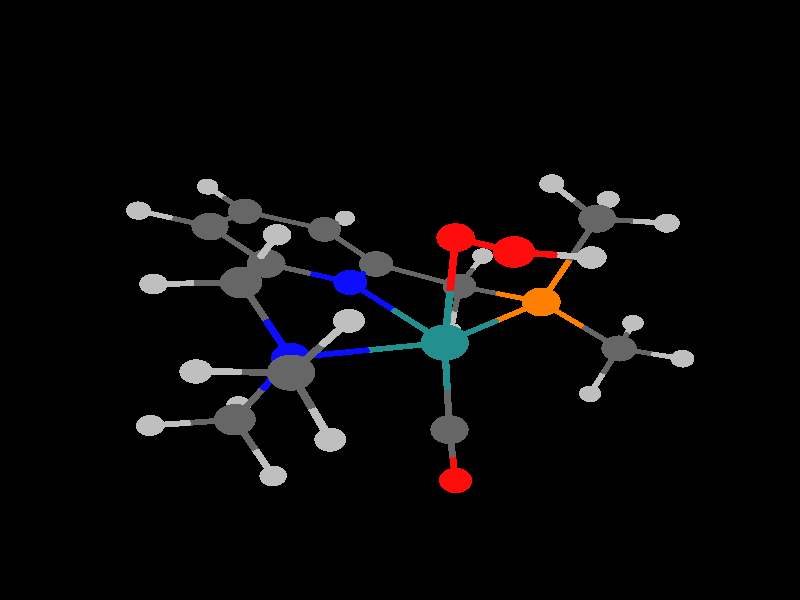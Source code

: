 global_settings {
	ambient_light rgb <0.200000002980232, 0.200000002980232, 0.200000002980232>
	max_trace_level 15
}

background { color rgb <0,0,0> }

camera {
	perspective
	location <5.79310918958459, -11.7873837717279, -8.23464050214226>
	angle 40
	up <0.00645933993570576, 0.565410162598623, -0.82478459306524>
	right <-0.93102436592069, -0.297575932116873, -0.211286996019044> * 1
	direction <-0.364899858851127, 0.769259327311, 0.52448849401627> }

light_source {
	<-18.9716428887585, -30.9052839956533, -64.2263242484446>
	color rgb <1, 1, 1>
	fade_distance 101.074792491671
	fade_power 0
	parallel
	point_at <18.9716428887585, 30.9052839956533, 64.2263242484446>
}

light_source {
	<28.6492007699246, 51.4712019944642, -7.38226829808859>
	color rgb <0.300000011920929, 0.300000011920929, 0.300000011920929>
	fade_distance 101.074792491671
	fade_power 0
	parallel
	point_at <-28.6492007699246, -51.4712019944642, 7.38226829808859>
}

#default {
	finish {ambient .8 diffuse 1 specular 1 roughness .005 metallic 0.5}
}

union {
}
union {
cylinder {
	<-1.008704, -2.148373, -2.487176>, 	<-0.561731569322887, -2.08679441711229, -2.48218793375572>, 0.05
	pigment { rgbt <0.75, 0.75, 0.75, 0> }
}
cylinder {
	<-0.561731569322887, -2.08679441711229, -2.48218793375572>, 	<-0.048192, -2.016045, -2.476457>, 0.05
	pigment { rgbt <1, 0.0500000007450581, 0.0500000007450581, 0> }
}
cylinder {
	<-0.048192, -2.016045, -2.476457>, 	<0.0042385, -1.3467675, -2.208906>, 0.05
	pigment { rgbt <1, 0.0500000007450581, 0.0500000007450581, 0> }
}
cylinder {
	<0.0042385, -1.3467675, -2.208906>, 	<0.056669, -0.67749, -1.941355>, 0.05
	pigment { rgbt <1, 0.0500000007450581, 0.0500000007450581, 0> }
}
cylinder {
	<-1.881692, 0.802701, -2.33215>, 	<-2.28724275442765, 0.732806467482469, -2.04464253362031>, 0.05
	pigment { rgbt <0.75, 0.75, 0.75, 0> }
}
cylinder {
	<-2.28724275442765, 0.732806467482469, -2.04464253362031>, 	<-2.770347, 0.649546, -1.702155>, 0.05
	pigment { rgbt <0.400000005960464, 0.400000005960464, 0.400000005960464, 0> }
}
cylinder {
	<-3.331698, -0.204216, -2.110333>, 	<-3.07551140376649, 0.185419683865384, -1.92405074081207>, 0.05
	pigment { rgbt <0.75, 0.75, 0.75, 0> }
}
cylinder {
	<-3.07551140376649, 0.185419683865384, -1.92405074081207>, 	<-2.770347, 0.649546, -1.702155>, 0.05
	pigment { rgbt <0.400000005960464, 0.400000005960464, 0.400000005960464, 0> }
}
cylinder {
	<0.056669, -0.67749, -1.941355>, 	<-0.0822377515888648, -0.786809330477391, -0.955131934421478>, 0.05
	pigment { rgbt <1, 0.0500000007450581, 0.0500000007450581, 0> }
}
cylinder {
	<-0.0822377515888648, -0.786809330477391, -0.955131934421478>, 	<-0.232901, -0.905381, 0.114561>, 0.05
	pigment { rgbt <0.140000000596046, 0.560000002384186, 0.560000002384186, 0> }
}
cylinder {
	<-2.770347, 0.649546, -1.702155>, 	<-3.12244793465253, 1.13301972602019, -1.69666709000721>, 0.05
	pigment { rgbt <0.400000005960464, 0.400000005960464, 0.400000005960464, 0> }
}
cylinder {
	<-3.12244793465253, 1.13301972602019, -1.69666709000721>, 	<-3.418036, 1.538895, -1.69206>, 0.05
	pigment { rgbt <0.75, 0.75, 0.75, 0> }
}
cylinder {
	<-2.770347, 0.649546, -1.702155>, 	<-2.4740666136329, 0.42998414199124, -0.871731004424942>, 0.05
	pigment { rgbt <0.400000005960464, 0.400000005960464, 0.400000005960464, 0> }
}
cylinder {
	<-2.4740666136329, 0.42998414199124, -0.871731004424942>, 	<-2.172569, 0.206556, -0.026684>, 0.05
	pigment { rgbt <1, 0.5, 0, 0> }
}
cylinder {
	<2.247294, -0.243922, -1.655123>, 	<2.37388276377347, -0.170314912036659, -1.17400518241995>, 0.05
	pigment { rgbt <0.75, 0.75, 0.75, 0> }
}
cylinder {
	<2.37388276377347, -0.170314912036659, -1.17400518241995>, 	<2.524636, -0.082657, -0.601047>, 0.05
	pigment { rgbt <0.400000005960464, 0.400000005960464, 0.400000005960464, 0> }
}
cylinder {
	<1.907986, -2.50833, -1.534137>, 	<2.13075072430323, -2.49502472323404, -1.08622690008315>, 0.05
	pigment { rgbt <0.75, 0.75, 0.75, 0> }
}
cylinder {
	<2.13075072430323, -2.49502472323404, -1.08622690008315>, 	<2.39625, -2.479167, -0.552391>, 0.05
	pigment { rgbt <0.400000005960464, 0.400000005960464, 0.400000005960464, 0> }
}
cylinder {
	<3.497089, -2.541627, -0.661217>, 	<2.9943606969537, -2.51310292898846, -0.611518624209066>, 0.05
	pigment { rgbt <0.75, 0.75, 0.75, 0> }
}
cylinder {
	<2.9943606969537, -2.51310292898846, -0.611518624209066>, 	<2.39625, -2.479167, -0.552391>, 0.05
	pigment { rgbt <0.400000005960464, 0.400000005960464, 0.400000005960464, 0> }
}
cylinder {
	<2.524636, -0.082657, -0.601047>, 	<3.12216585153806, -0.0449339856783966, -0.550356037223784>, 0.05
	pigment { rgbt <0.400000005960464, 0.400000005960464, 0.400000005960464, 0> }
}
cylinder {
	<3.12216585153806, -0.0449339856783966, -0.550356037223784>, 	<3.624228, -0.013238, -0.507764>, 0.05
	pigment { rgbt <0.75, 0.75, 0.75, 0> }
}
cylinder {
	<2.524636, -0.082657, -0.601047>, 	<2.192647, 0.5614525, -0.399004>, 0.05
	pigment { rgbt <0.400000005960464, 0.400000005960464, 0.400000005960464, 0> }
}
cylinder {
	<2.192647, 0.5614525, -0.399004>, 	<1.860658, 1.205562, -0.196961>, 0.05
	pigment { rgbt <0.400000005960464, 0.400000005960464, 0.400000005960464, 0> }
}
cylinder {
	<2.524636, -0.082657, -0.601047>, 	<2.26004719695099, -0.674398066521254, -0.224436553773979>, 0.05
	pigment { rgbt <0.400000005960464, 0.400000005960464, 0.400000005960464, 0> }
}
cylinder {
	<2.26004719695099, -0.674398066521254, -0.224436553773979>, 	<2.003929, -1.247195, 0.140117>, 0.05
	pigment { rgbt <0.0500000007450581, 0.0500000007450581, 1, 0> }
}
cylinder {
	<2.39625, -2.479167, -0.552391>, 	<2.20652291228495, -2.94596150232782, -0.232367329636715>, 0.05
	pigment { rgbt <0.400000005960464, 0.400000005960464, 0.400000005960464, 0> }
}
cylinder {
	<2.20652291228495, -2.94596150232782, -0.232367329636715>, 	<2.047309, -3.337683, 0.036188>, 0.05
	pigment { rgbt <0.75, 0.75, 0.75, 0> }
}
cylinder {
	<2.39625, -2.479167, -0.552391>, 	<2.19687969565603, -1.85310152661659, -0.200471192697724>, 0.05
	pigment { rgbt <0.400000005960464, 0.400000005960464, 0.400000005960464, 0> }
}
cylinder {
	<2.19687969565603, -1.85310152661659, -0.200471192697724>, 	<2.003929, -1.247195, 0.140117>, 0.05
	pigment { rgbt <0.0500000007450581, 0.0500000007450581, 1, 0> }
}
cylinder {
	<3.523941, 2.542889, -0.517954>, 	<3.04188250632972, 2.50322468373379, -0.401691127900113>, 0.05
	pigment { rgbt <0.75, 0.75, 0.75, 0> }
}
cylinder {
	<3.04188250632972, 2.50322468373379, -0.401691127900113>, 	<2.466797, 2.455906, -0.262992>, 0.05
	pigment { rgbt <0.400000005960464, 0.400000005960464, 0.400000005960464, 0> }
}
cylinder {
	<2.466797, 2.455906, -0.262992>, 	<2.1637275, 1.830734, -0.2299765>, 0.05
	pigment { rgbt <0.400000005960464, 0.400000005960464, 0.400000005960464, 0> }
}
cylinder {
	<2.1637275, 1.830734, -0.2299765>, 	<1.860658, 1.205562, -0.196961>, 0.05
	pigment { rgbt <0.400000005960464, 0.400000005960464, 0.400000005960464, 0> }
}
cylinder {
	<2.466797, 2.455906, -0.262992>, 	<2.0769305, 3.0209545, -0.1430715>, 0.05
	pigment { rgbt <0.400000005960464, 0.400000005960464, 0.400000005960464, 0> }
}
cylinder {
	<2.0769305, 3.0209545, -0.1430715>, 	<1.687064, 3.586003, -0.023151>, 0.05
	pigment { rgbt <0.400000005960464, 0.400000005960464, 0.400000005960464, 0> }
}
cylinder {
	<1.860658, 1.205562, -0.196961>, 	<1.20254290239588, 1.14564868294339, -0.0287061565681383>, 0.05
	pigment { rgbt <0.400000005960464, 0.400000005960464, 0.400000005960464, 0> }
}
cylinder {
	<1.20254290239588, 1.14564868294339, -0.0287061565681383>, 	<0.56759, 1.087844, 0.133627>, 0.05
	pigment { rgbt <0.0500000007450581, 0.0500000007450581, 1, 0> }
}
cylinder {
	<2.133106, 4.580839, -0.077827>, 	<1.92969800614049, 4.1271651419794, -0.0528931698399191>, 0.05
	pigment { rgbt <0.75, 0.75, 0.75, 0> }
}
cylinder {
	<1.92969800614049, 4.1271651419794, -0.0528931698399191>, 	<1.687064, 3.586003, -0.023151>, 0.05
	pigment { rgbt <0.400000005960464, 0.400000005960464, 0.400000005960464, 0> }
}
cylinder {
	<-2.172569, 0.206556, -0.026684>, 	<-1.22005162491957, -0.339485545509233, 0.0426775178696739>, 0.05
	pigment { rgbt <1, 0.5, 0, 0> }
}
cylinder {
	<-1.22005162491957, -0.339485545509233, 0.0426775178696739>, 	<-0.232901, -0.905381, 0.114561>, 0.05
	pigment { rgbt <0.140000000596046, 0.560000002384186, 0.560000002384186, 0> }
}
cylinder {
	<-2.172569, 0.206556, -0.026684>, 	<-1.90316688466873, 1.04163443437262, 0.339631496290015>, 0.05
	pigment { rgbt <1, 0.5, 0, 0> }
}
cylinder {
	<-1.90316688466873, 1.04163443437262, 0.339631496290015>, 	<-1.638298, 1.862661, 0.699783>, 0.05
	pigment { rgbt <0.400000005960464, 0.400000005960464, 0.400000005960464, 0> }
}
cylinder {
	<-2.172569, 0.206556, -0.026684>, 	<-2.9468074994155, 0.0438702775693055, 0.451697947443784>, 0.05
	pigment { rgbt <1, 0.5, 0, 0> }
}
cylinder {
	<-2.9468074994155, 0.0438702775693055, 0.451697947443784>, 	<-3.707647, -0.116, 0.921801>, 0.05
	pigment { rgbt <0.400000005960464, 0.400000005960464, 0.400000005960464, 0> }
}
cylinder {
	<1.687064, 3.586003, -0.023151>, 	<1.0106235, 3.514963, 0.126411>, 0.05
	pigment { rgbt <0.400000005960464, 0.400000005960464, 0.400000005960464, 0> }
}
cylinder {
	<1.0106235, 3.514963, 0.126411>, 	<0.334183, 3.443923, 0.275973>, 0.05
	pigment { rgbt <0.400000005960464, 0.400000005960464, 0.400000005960464, 0> }
}
cylinder {
	<-0.232901, -0.905381, 0.114561>, 	<0.182250913587863, 0.128348514711807, 0.124449039196526>, 0.05
	pigment { rgbt <0.140000000596046, 0.560000002384186, 0.560000002384186, 0> }
}
cylinder {
	<0.182250913587863, 0.128348514711807, 0.124449039196526>, 	<0.56759, 1.087844, 0.133627>, 0.05
	pigment { rgbt <0.0500000007450581, 0.0500000007450581, 1, 0> }
}
cylinder {
	<-0.232901, -0.905381, 0.114561>, 	<0.925052472924091, -1.08232994488811, 0.127790730893295>, 0.05
	pigment { rgbt <0.140000000596046, 0.560000002384186, 0.560000002384186, 0> }
}
cylinder {
	<0.925052472924091, -1.08232994488811, 0.127790730893295>, 	<2.003929, -1.247195, 0.140117>, 0.05
	pigment { rgbt <0.0500000007450581, 0.0500000007450581, 1, 0> }
}
cylinder {
	<-0.232901, -0.905381, 0.114561>, 	<-0.418548868772705, -1.13103339771368, 1.01475255352543>, 0.05
	pigment { rgbt <0.140000000596046, 0.560000002384186, 0.560000002384186, 0> }
}
cylinder {
	<-0.418548868772705, -1.13103339771368, 1.01475255352543>, 	<-0.593212, -1.343334, 1.86168>, 0.05
	pigment { rgbt <0.400000005960464, 0.400000005960464, 0.400000005960464, 0> }
}
cylinder {
	<0.56759, 1.087844, 0.133627>, 	<0.186984018101674, 1.61516198401933, 0.244004011523349>, 0.05
	pigment { rgbt <0.0500000007450581, 0.0500000007450581, 1, 0> }
}
cylinder {
	<0.186984018101674, 1.61516198401933, 0.244004011523349>, 	<-0.20747, 2.161666, 0.358397>, 0.05
	pigment { rgbt <0.400000005960464, 0.400000005960464, 0.400000005960464, 0> }
}
cylinder {
	<2.003929, -1.247195, 0.140117>, 	<2.26648837411309, -1.24454808635802, 0.811037804193391>, 0.05
	pigment { rgbt <0.0500000007450581, 0.0500000007450581, 1, 0> }
}
cylinder {
	<2.26648837411309, -1.24454808635802, 0.811037804193391>, 	<2.537794, -1.241813, 1.504308>, 0.05
	pigment { rgbt <0.400000005960464, 0.400000005960464, 0.400000005960464, 0> }
}
cylinder {
	<0.334183, 3.443923, 0.275973>, 	<0.0633565, 2.8027945, 0.317185>, 0.05
	pigment { rgbt <0.400000005960464, 0.400000005960464, 0.400000005960464, 0> }
}
cylinder {
	<0.0633565, 2.8027945, 0.317185>, 	<-0.20747, 2.161666, 0.358397>, 0.05
	pigment { rgbt <0.400000005960464, 0.400000005960464, 0.400000005960464, 0> }
}
cylinder {
	<0.334183, 3.443923, 0.275973>, 	<-0.0084043521868368, 3.91887241097813, 0.371849825657504>, 0.05
	pigment { rgbt <0.400000005960464, 0.400000005960464, 0.400000005960464, 0> }
}
cylinder {
	<-0.0084043521868368, 3.91887241097813, 0.371849825657504>, 	<-0.295569, 4.316986, 0.452216>, 0.05
	pigment { rgbt <0.75, 0.75, 0.75, 0> }
}
cylinder {
	<-0.20747, 2.161666, 0.358397>, 	<-0.922884, 2.0121635, 0.52909>, 0.05
	pigment { rgbt <0.400000005960464, 0.400000005960464, 0.400000005960464, 0> }
}
cylinder {
	<-0.922884, 2.0121635, 0.52909>, 	<-1.638298, 1.862661, 0.699783>, 0.05
	pigment { rgbt <0.400000005960464, 0.400000005960464, 0.400000005960464, 0> }
}
cylinder {
	<-2.304467, 2.696333, 0.428051>, 	<-2.00042017132566, 2.31583596733323, 0.552072461294859>, 0.05
	pigment { rgbt <0.75, 0.75, 0.75, 0> }
}
cylinder {
	<-2.00042017132566, 2.31583596733323, 0.552072461294859>, 	<-1.638298, 1.862661, 0.699783>, 0.05
	pigment { rgbt <0.400000005960464, 0.400000005960464, 0.400000005960464, 0> }
}
cylinder {
	<-4.193673, -1.008865, 0.502984>, 	<-3.97187860815602, -0.601412621580377, 0.694108058813562>, 0.05
	pigment { rgbt <0.75, 0.75, 0.75, 0> }
}
cylinder {
	<-3.97187860815602, -0.601412621580377, 0.694108058813562>, 	<-3.707647, -0.116, 0.921801>, 0.05
	pigment { rgbt <0.400000005960464, 0.400000005960464, 0.400000005960464, 0> }
}
cylinder {
	<-1.638298, 1.862661, 0.699783>, 	<-1.67951209524906, 1.78385267643648, 1.29362160000899>, 0.05
	pigment { rgbt <0.400000005960464, 0.400000005960464, 0.400000005960464, 0> }
}
cylinder {
	<-1.67951209524906, 1.78385267643648, 1.29362160000899>, 	<-1.714137, 1.717644, 1.792519>, 0.05
	pigment { rgbt <0.75, 0.75, 0.75, 0> }
}
cylinder {
	<-4.405535, 0.734384, 0.879887>, 	<-4.08701969256492, 0.34626968767786, 0.899016503008841>, 0.05
	pigment { rgbt <0.75, 0.75, 0.75, 0> }
}
cylinder {
	<-4.08701969256492, 0.34626968767786, 0.899016503008841>, 	<-3.707647, -0.116, 0.921801>, 0.05
	pigment { rgbt <0.400000005960464, 0.400000005960464, 0.400000005960464, 0> }
}
cylinder {
	<-3.707647, -0.116, 0.921801>, 	<-3.5620491691236, -0.232925261040133, 1.48959888793271>, 0.05
	pigment { rgbt <0.400000005960464, 0.400000005960464, 0.400000005960464, 0> }
}
cylinder {
	<-3.5620491691236, -0.232925261040133, 1.48959888793271>, 	<-3.439836, -0.331071, 1.966202>, 0.05
	pigment { rgbt <0.75, 0.75, 0.75, 0> }
}
cylinder {
	<3.642369, -1.323627, 1.495502>, 	<3.13794885970965, -1.28626545428539, 1.49952338719>, 0.05
	pigment { rgbt <0.75, 0.75, 0.75, 0> }
}
cylinder {
	<3.13794885970965, -1.28626545428539, 1.49952338719>, 	<2.537794, -1.241813, 1.504308>, 0.05
	pigment { rgbt <0.400000005960464, 0.400000005960464, 0.400000005960464, 0> }
}
cylinder {
	<2.537794, -1.241813, 1.504308>, 	<2.37985189324904, -0.736061048744889, 1.77953295038028>, 0.05
	pigment { rgbt <0.400000005960464, 0.400000005960464, 0.400000005960464, 0> }
}
cylinder {
	<2.37985189324904, -0.736061048744889, 1.77953295038028>, 	<2.247305, -0.311628, 2.010505>, 0.05
	pigment { rgbt <0.75, 0.75, 0.75, 0> }
}
cylinder {
	<2.537794, -1.241813, 1.504308>, 	<2.30829067194834, -1.70036834030346, 1.80909189097799>, 0.05
	pigment { rgbt <0.400000005960464, 0.400000005960464, 0.400000005960464, 0> }
}
cylinder {
	<2.30829067194834, -1.70036834030346, 1.80909189097799>, 	<2.115722, -2.085127, 2.064826>, 0.05
	pigment { rgbt <0.75, 0.75, 0.75, 0> }
}
cylinder {
	<-0.593212, -1.343334, 1.86168>, 	<-0.737300850128004, -1.48467177237255, 2.42621242612835>, 0.05
	pigment { rgbt <0.400000005960464, 0.400000005960464, 0.400000005960464, 0> }
}
cylinder {
	<-0.737300850128004, -1.48467177237255, 2.42621242612835>, 	<-0.874468, -1.61922, 2.963626>, 0.05
	pigment { rgbt <1, 0.0500000007450581, 0.0500000007450581, 0> }
}
sphere {
	<-0.048192, -2.016045, -2.476457>, 0.2432
	pigment { rgbt <1, 0.0500000007450581, 0.0500000007450581,0> }
}
sphere {
	<0.056669, -0.67749, -1.941355>, 0.2432
	pigment { rgbt <1, 0.0500000007450581, 0.0500000007450581,0> }
}
sphere {
	<2.39625, -2.479167, -0.552391>, 0.272
	pigment { rgbt <0.400000005960464, 0.400000005960464, 0.400000005960464,0> }
}
sphere {
	<2.247294, -0.243922, -1.655123>, 0.176
	pigment { rgbt <0.75, 0.75, 0.75,0> }
}
sphere {
	<2.003929, -1.247195, 0.140117>, 0.248
	pigment { rgbt <0.0500000007450581, 0.0500000007450581, 1,0> }
}
sphere {
	<2.524636, -0.082657, -0.601047>, 0.272
	pigment { rgbt <0.400000005960464, 0.400000005960464, 0.400000005960464,0> }
}
sphere {
	<-2.770347, 0.649546, -1.702155>, 0.272
	pigment { rgbt <0.400000005960464, 0.400000005960464, 0.400000005960464,0> }
}
sphere {
	<-3.707647, -0.116, 0.921801>, 0.272
	pigment { rgbt <0.400000005960464, 0.400000005960464, 0.400000005960464,0> }
}
sphere {
	<-2.172569, 0.206556, -0.026684>, 0.288
	pigment { rgbt <1, 0.5, 0,0> }
}
sphere {
	<3.624228, -0.013238, -0.507764>, 0.176
	pigment { rgbt <0.75, 0.75, 0.75,0> }
}
sphere {
	<2.537794, -1.241813, 1.504308>, 0.272
	pigment { rgbt <0.400000005960464, 0.400000005960464, 0.400000005960464,0> }
}
sphere {
	<-0.593212, -1.343334, 1.86168>, 0.272
	pigment { rgbt <0.400000005960464, 0.400000005960464, 0.400000005960464,0> }
}
sphere {
	<1.860658, 1.205562, -0.196961>, 0.272
	pigment { rgbt <0.400000005960464, 0.400000005960464, 0.400000005960464,0> }
}
sphere {
	<0.56759, 1.087844, 0.133627>, 0.248
	pigment { rgbt <0.0500000007450581, 0.0500000007450581, 1,0> }
}
sphere {
	<-1.638298, 1.862661, 0.699783>, 0.272
	pigment { rgbt <0.400000005960464, 0.400000005960464, 0.400000005960464,0> }
}
sphere {
	<-0.20747, 2.161666, 0.358397>, 0.272
	pigment { rgbt <0.400000005960464, 0.400000005960464, 0.400000005960464,0> }
}
sphere {
	<2.466797, 2.455906, -0.262992>, 0.272
	pigment { rgbt <0.400000005960464, 0.400000005960464, 0.400000005960464,0> }
}
sphere {
	<3.523941, 2.542889, -0.517954>, 0.176
	pigment { rgbt <0.75, 0.75, 0.75,0> }
}
sphere {
	<-1.714137, 1.717644, 1.792519>, 0.176
	pigment { rgbt <0.75, 0.75, 0.75,0> }
}
sphere {
	<-2.304467, 2.696333, 0.428051>, 0.176
	pigment { rgbt <0.75, 0.75, 0.75,0> }
}
sphere {
	<0.334183, 3.443923, 0.275973>, 0.272
	pigment { rgbt <0.400000005960464, 0.400000005960464, 0.400000005960464,0> }
}
sphere {
	<1.687064, 3.586003, -0.023151>, 0.272
	pigment { rgbt <0.400000005960464, 0.400000005960464, 0.400000005960464,0> }
}
sphere {
	<-0.295569, 4.316986, 0.452216>, 0.176
	pigment { rgbt <0.75, 0.75, 0.75,0> }
}
sphere {
	<2.133106, 4.580839, -0.077827>, 0.176
	pigment { rgbt <0.75, 0.75, 0.75,0> }
}
sphere {
	<-0.874468, -1.61922, 2.963626>, 0.2432
	pigment { rgbt <1, 0.0500000007450581, 0.0500000007450581,0> }
}
sphere {
	<-3.418036, 1.538895, -1.69206>, 0.176
	pigment { rgbt <0.75, 0.75, 0.75,0> }
}
sphere {
	<-3.331698, -0.204216, -2.110333>, 0.176
	pigment { rgbt <0.75, 0.75, 0.75,0> }
}
sphere {
	<-1.881692, 0.802701, -2.33215>, 0.176
	pigment { rgbt <0.75, 0.75, 0.75,0> }
}
sphere {
	<-3.439836, -0.331071, 1.966202>, 0.176
	pigment { rgbt <0.75, 0.75, 0.75,0> }
}
sphere {
	<-4.193673, -1.008865, 0.502984>, 0.176
	pigment { rgbt <0.75, 0.75, 0.75,0> }
}
sphere {
	<-4.405535, 0.734384, 0.879887>, 0.176
	pigment { rgbt <0.75, 0.75, 0.75,0> }
}
sphere {
	<2.047309, -3.337683, 0.036188>, 0.176
	pigment { rgbt <0.75, 0.75, 0.75,0> }
}
sphere {
	<3.497089, -2.541627, -0.661217>, 0.176
	pigment { rgbt <0.75, 0.75, 0.75,0> }
}
sphere {
	<1.907986, -2.50833, -1.534137>, 0.176
	pigment { rgbt <0.75, 0.75, 0.75,0> }
}
sphere {
	<2.247305, -0.311628, 2.010505>, 0.176
	pigment { rgbt <0.75, 0.75, 0.75,0> }
}
sphere {
	<3.642369, -1.323627, 1.495502>, 0.176
	pigment { rgbt <0.75, 0.75, 0.75,0> }
}
sphere {
	<2.115722, -2.085127, 2.064826>, 0.176
	pigment { rgbt <0.75, 0.75, 0.75,0> }
}
sphere {
	<-0.232901, -0.905381, 0.114561>, 0.328
	pigment { rgbt <0.140000000596046, 0.560000002384186, 0.560000002384186,0> }
}
sphere {
	<-1.008704, -2.148373, -2.487176>, 0.176
	pigment { rgbt <0.75, 0.75, 0.75,0> }
}
}
merge {
}
